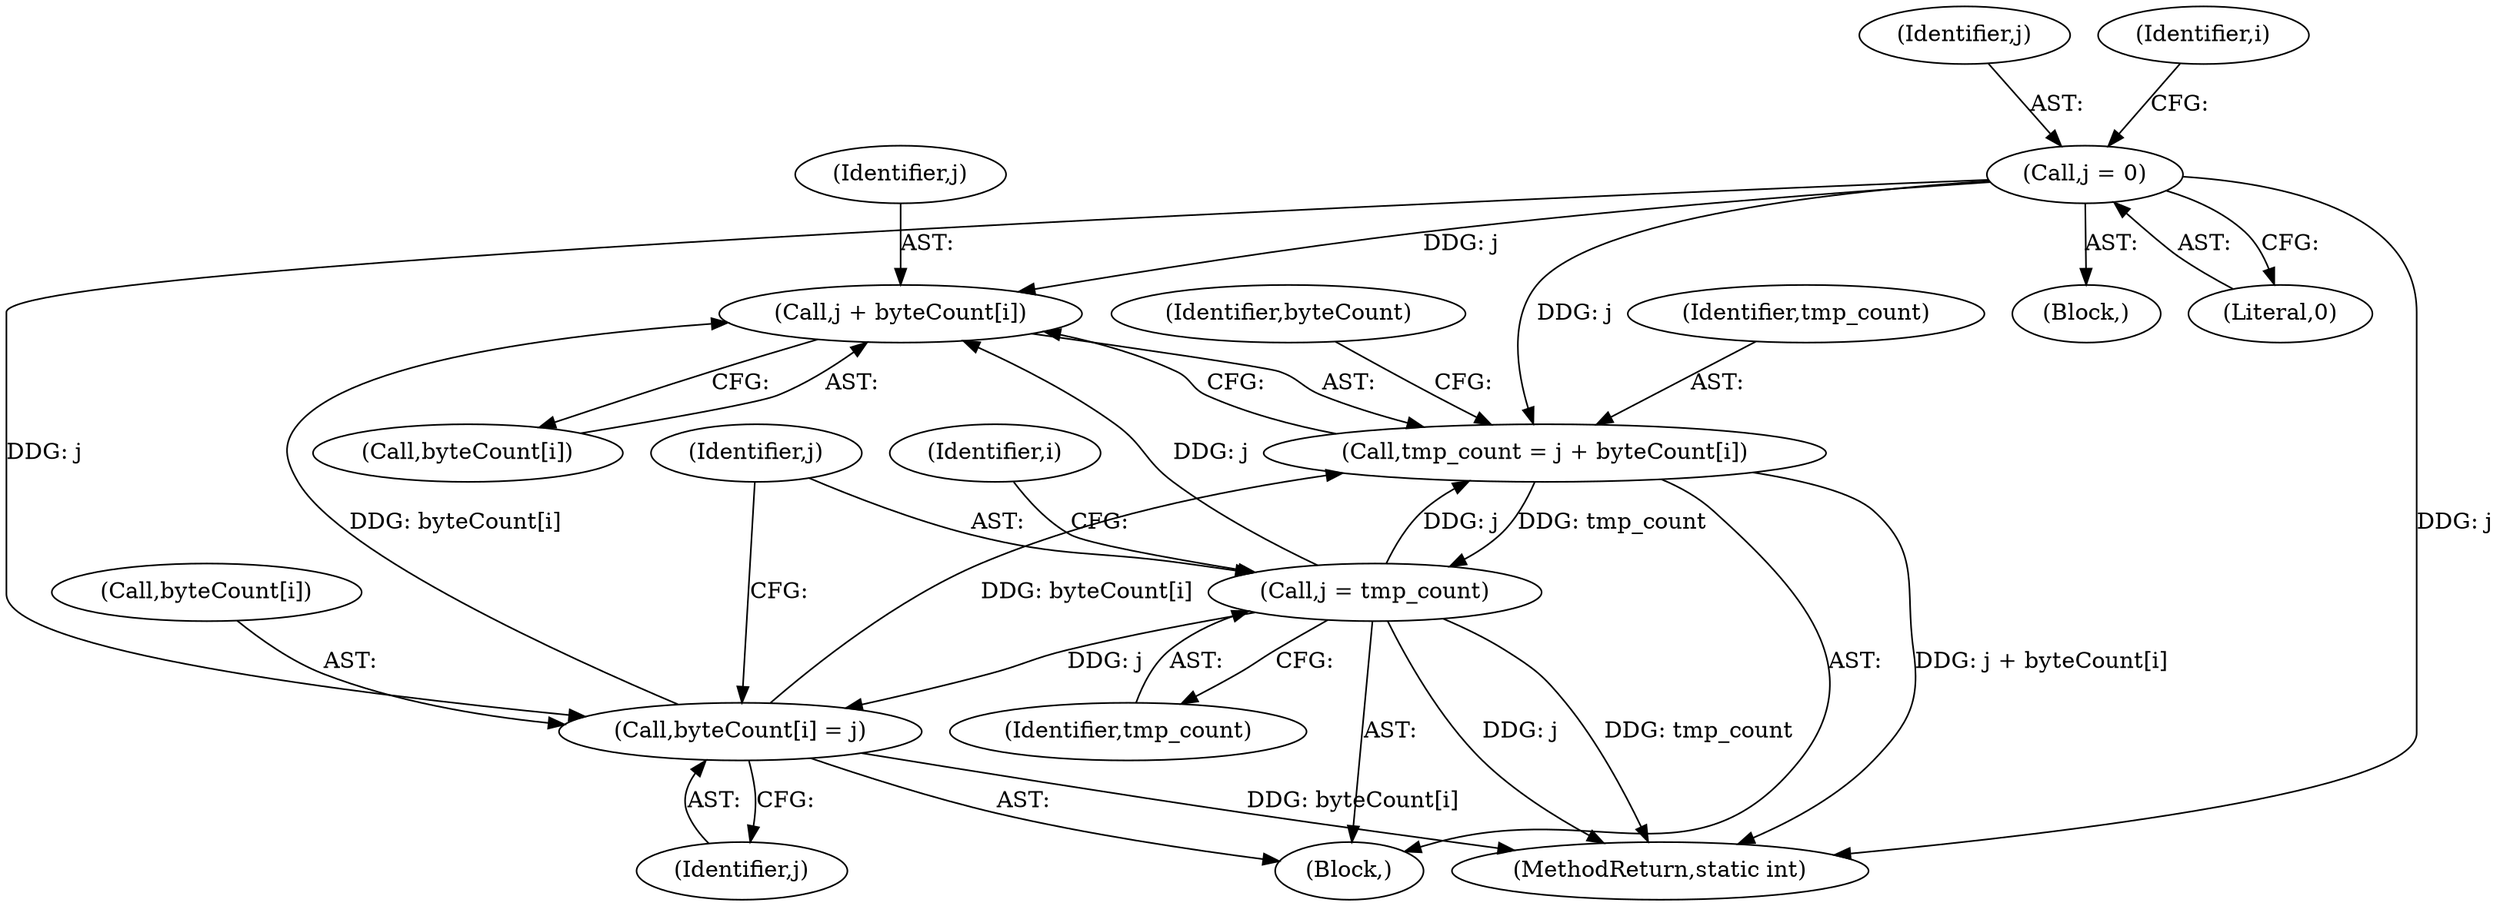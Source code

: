 digraph "0_busybox_0402cb32df015d9372578e3db27db47b33d5c7b0@array" {
"1001079" [label="(Call,j + byteCount[i])"];
"1001063" [label="(Call,j = 0)"];
"1001089" [label="(Call,j = tmp_count)"];
"1001077" [label="(Call,tmp_count = j + byteCount[i])"];
"1001084" [label="(Call,byteCount[i] = j)"];
"1001088" [label="(Identifier,j)"];
"1001080" [label="(Identifier,j)"];
"1001075" [label="(Block,)"];
"1001089" [label="(Call,j = tmp_count)"];
"1001090" [label="(Identifier,j)"];
"1001074" [label="(Identifier,i)"];
"1001078" [label="(Identifier,tmp_count)"];
"1001079" [label="(Call,j + byteCount[i])"];
"1001077" [label="(Call,tmp_count = j + byteCount[i])"];
"1000159" [label="(Block,)"];
"1001084" [label="(Call,byteCount[i] = j)"];
"1001064" [label="(Identifier,j)"];
"1001081" [label="(Call,byteCount[i])"];
"1001068" [label="(Identifier,i)"];
"1001063" [label="(Call,j = 0)"];
"1001065" [label="(Literal,0)"];
"1001173" [label="(MethodReturn,static int)"];
"1001091" [label="(Identifier,tmp_count)"];
"1001086" [label="(Identifier,byteCount)"];
"1001085" [label="(Call,byteCount[i])"];
"1001079" -> "1001077"  [label="AST: "];
"1001079" -> "1001081"  [label="CFG: "];
"1001080" -> "1001079"  [label="AST: "];
"1001081" -> "1001079"  [label="AST: "];
"1001077" -> "1001079"  [label="CFG: "];
"1001063" -> "1001079"  [label="DDG: j"];
"1001089" -> "1001079"  [label="DDG: j"];
"1001084" -> "1001079"  [label="DDG: byteCount[i]"];
"1001063" -> "1000159"  [label="AST: "];
"1001063" -> "1001065"  [label="CFG: "];
"1001064" -> "1001063"  [label="AST: "];
"1001065" -> "1001063"  [label="AST: "];
"1001068" -> "1001063"  [label="CFG: "];
"1001063" -> "1001173"  [label="DDG: j"];
"1001063" -> "1001077"  [label="DDG: j"];
"1001063" -> "1001084"  [label="DDG: j"];
"1001089" -> "1001075"  [label="AST: "];
"1001089" -> "1001091"  [label="CFG: "];
"1001090" -> "1001089"  [label="AST: "];
"1001091" -> "1001089"  [label="AST: "];
"1001074" -> "1001089"  [label="CFG: "];
"1001089" -> "1001173"  [label="DDG: tmp_count"];
"1001089" -> "1001173"  [label="DDG: j"];
"1001089" -> "1001077"  [label="DDG: j"];
"1001089" -> "1001084"  [label="DDG: j"];
"1001077" -> "1001089"  [label="DDG: tmp_count"];
"1001077" -> "1001075"  [label="AST: "];
"1001078" -> "1001077"  [label="AST: "];
"1001086" -> "1001077"  [label="CFG: "];
"1001077" -> "1001173"  [label="DDG: j + byteCount[i]"];
"1001084" -> "1001077"  [label="DDG: byteCount[i]"];
"1001084" -> "1001075"  [label="AST: "];
"1001084" -> "1001088"  [label="CFG: "];
"1001085" -> "1001084"  [label="AST: "];
"1001088" -> "1001084"  [label="AST: "];
"1001090" -> "1001084"  [label="CFG: "];
"1001084" -> "1001173"  [label="DDG: byteCount[i]"];
}

